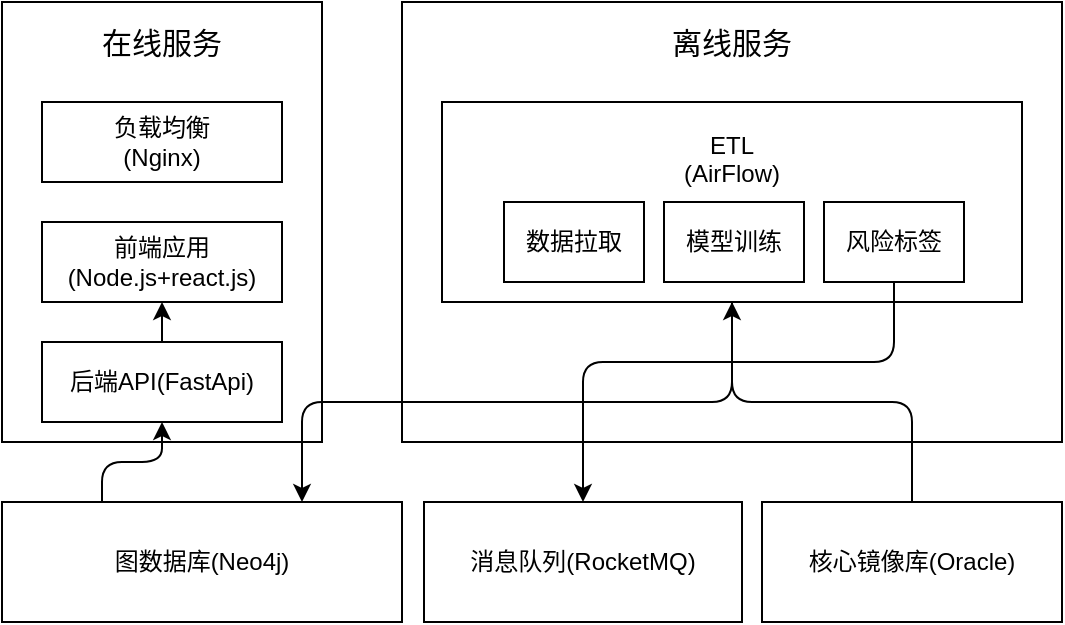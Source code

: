 <mxfile version="15.0.3" type="github" pages="3">
  <diagram id="6RgydICrqF_Up7Ot6GvI" name="技术架构图">
    <mxGraphModel dx="1047" dy="784" grid="1" gridSize="10" guides="1" tooltips="1" connect="1" arrows="1" fold="1" page="1" pageScale="1" pageWidth="850" pageHeight="1100" math="0" shadow="0">
      <root>
        <mxCell id="0" />
        <mxCell id="1" parent="0" />
        <mxCell id="YqAz-h-w6HjdcNSitB7i-6" value="" style="rounded=0;whiteSpace=wrap;html=1;" parent="1" vertex="1">
          <mxGeometry x="130" y="170" width="160" height="220" as="geometry" />
        </mxCell>
        <mxCell id="YqAz-h-w6HjdcNSitB7i-1" value="前端应用(Node.js+react.js)" style="rounded=0;whiteSpace=wrap;html=1;" parent="1" vertex="1">
          <mxGeometry x="150" y="280" width="120" height="40" as="geometry" />
        </mxCell>
        <mxCell id="YqAz-h-w6HjdcNSitB7i-2" value="后端API(FastApi)" style="rounded=0;whiteSpace=wrap;html=1;" parent="1" vertex="1">
          <mxGeometry x="150" y="340" width="120" height="40" as="geometry" />
        </mxCell>
        <mxCell id="YqAz-h-w6HjdcNSitB7i-3" value="" style="endArrow=classic;html=1;entryX=0.5;entryY=1;entryDx=0;entryDy=0;exitX=0.5;exitY=0;exitDx=0;exitDy=0;" parent="1" source="YqAz-h-w6HjdcNSitB7i-2" target="YqAz-h-w6HjdcNSitB7i-1" edge="1">
          <mxGeometry width="50" height="50" relative="1" as="geometry">
            <mxPoint x="400" y="450" as="sourcePoint" />
            <mxPoint x="450" y="400" as="targetPoint" />
          </mxGeometry>
        </mxCell>
        <mxCell id="YqAz-h-w6HjdcNSitB7i-4" value="图数据库(Neo4j)" style="rounded=0;whiteSpace=wrap;html=1;" parent="1" vertex="1">
          <mxGeometry x="130" y="420" width="200" height="60" as="geometry" />
        </mxCell>
        <mxCell id="YqAz-h-w6HjdcNSitB7i-8" value="&lt;font style=&quot;font-size: 15px&quot;&gt;在线服务&lt;/font&gt;" style="text;html=1;strokeColor=none;fillColor=none;align=center;verticalAlign=middle;whiteSpace=wrap;rounded=0;" parent="1" vertex="1">
          <mxGeometry x="170" y="180" width="80" height="20" as="geometry" />
        </mxCell>
        <mxCell id="YqAz-h-w6HjdcNSitB7i-9" value="" style="rounded=0;whiteSpace=wrap;html=1;" parent="1" vertex="1">
          <mxGeometry x="330" y="170" width="330" height="220" as="geometry" />
        </mxCell>
        <mxCell id="YqAz-h-w6HjdcNSitB7i-10" value="ETL&lt;br&gt;(AirFlow)&lt;br&gt;&lt;br&gt;&lt;br&gt;&lt;br&gt;" style="rounded=0;whiteSpace=wrap;html=1;" parent="1" vertex="1">
          <mxGeometry x="350" y="220" width="290" height="100" as="geometry" />
        </mxCell>
        <mxCell id="YqAz-h-w6HjdcNSitB7i-13" value="&lt;font style=&quot;font-size: 15px&quot;&gt;离线服务&lt;/font&gt;" style="text;html=1;strokeColor=none;fillColor=none;align=center;verticalAlign=middle;whiteSpace=wrap;rounded=0;" parent="1" vertex="1">
          <mxGeometry x="455" y="180" width="80" height="20" as="geometry" />
        </mxCell>
        <mxCell id="YqAz-h-w6HjdcNSitB7i-19" value="数据拉取" style="rounded=0;whiteSpace=wrap;html=1;" parent="1" vertex="1">
          <mxGeometry x="381" y="270" width="70" height="40" as="geometry" />
        </mxCell>
        <mxCell id="YqAz-h-w6HjdcNSitB7i-20" value="模型训练" style="rounded=0;whiteSpace=wrap;html=1;" parent="1" vertex="1">
          <mxGeometry x="461" y="270" width="70" height="40" as="geometry" />
        </mxCell>
        <mxCell id="YqAz-h-w6HjdcNSitB7i-21" value="风险标签" style="rounded=0;whiteSpace=wrap;html=1;" parent="1" vertex="1">
          <mxGeometry x="541" y="270" width="70" height="40" as="geometry" />
        </mxCell>
        <mxCell id="YqAz-h-w6HjdcNSitB7i-24" value="" style="edgeStyle=elbowEdgeStyle;elbow=vertical;endArrow=classic;html=1;entryX=0.5;entryY=1;entryDx=0;entryDy=0;exitX=0.25;exitY=0;exitDx=0;exitDy=0;" parent="1" source="YqAz-h-w6HjdcNSitB7i-4" target="YqAz-h-w6HjdcNSitB7i-2" edge="1">
          <mxGeometry width="50" height="50" relative="1" as="geometry">
            <mxPoint x="400" y="400" as="sourcePoint" />
            <mxPoint x="450" y="350" as="targetPoint" />
          </mxGeometry>
        </mxCell>
        <mxCell id="YqAz-h-w6HjdcNSitB7i-25" value="" style="edgeStyle=elbowEdgeStyle;elbow=vertical;endArrow=classic;html=1;exitX=0.5;exitY=1;exitDx=0;exitDy=0;entryX=0.75;entryY=0;entryDx=0;entryDy=0;" parent="1" source="YqAz-h-w6HjdcNSitB7i-10" target="YqAz-h-w6HjdcNSitB7i-4" edge="1">
          <mxGeometry width="50" height="50" relative="1" as="geometry">
            <mxPoint x="255" y="430" as="sourcePoint" />
            <mxPoint x="416" y="430" as="targetPoint" />
          </mxGeometry>
        </mxCell>
        <mxCell id="YqAz-h-w6HjdcNSitB7i-26" value="核心镜像库(Oracle)" style="rounded=0;whiteSpace=wrap;html=1;" parent="1" vertex="1">
          <mxGeometry x="510" y="420" width="150" height="60" as="geometry" />
        </mxCell>
        <mxCell id="YqAz-h-w6HjdcNSitB7i-27" value="" style="edgeStyle=elbowEdgeStyle;elbow=vertical;endArrow=none;html=1;exitX=0.5;exitY=1;exitDx=0;exitDy=0;entryX=0.5;entryY=0;entryDx=0;entryDy=0;startArrow=classic;startFill=1;endFill=0;" parent="1" source="YqAz-h-w6HjdcNSitB7i-10" target="YqAz-h-w6HjdcNSitB7i-26" edge="1">
          <mxGeometry width="50" height="50" relative="1" as="geometry">
            <mxPoint x="505" y="330" as="sourcePoint" />
            <mxPoint x="417.5" y="430" as="targetPoint" />
          </mxGeometry>
        </mxCell>
        <mxCell id="YqAz-h-w6HjdcNSitB7i-28" value="负载均衡&lt;br&gt;(Nginx)" style="rounded=0;whiteSpace=wrap;html=1;" parent="1" vertex="1">
          <mxGeometry x="150" y="220" width="120" height="40" as="geometry" />
        </mxCell>
        <mxCell id="JXodeDlA3tIDT4kJ32HY-1" value="消息队列(RocketMQ)" style="rounded=0;whiteSpace=wrap;html=1;" vertex="1" parent="1">
          <mxGeometry x="341" y="420" width="159" height="60" as="geometry" />
        </mxCell>
        <mxCell id="JXodeDlA3tIDT4kJ32HY-2" value="" style="edgeStyle=elbowEdgeStyle;elbow=vertical;endArrow=classic;html=1;entryX=0.5;entryY=0;entryDx=0;entryDy=0;exitX=0.5;exitY=1;exitDx=0;exitDy=0;" edge="1" parent="1" source="YqAz-h-w6HjdcNSitB7i-21" target="JXodeDlA3tIDT4kJ32HY-1">
          <mxGeometry width="50" height="50" relative="1" as="geometry">
            <mxPoint x="505" y="330" as="sourcePoint" />
            <mxPoint x="290" y="430" as="targetPoint" />
            <Array as="points">
              <mxPoint x="500" y="350" />
            </Array>
          </mxGeometry>
        </mxCell>
      </root>
    </mxGraphModel>
  </diagram>
  <diagram id="1FFrUQSaYlRMK2MxnAn0" name="应用部署拓扑图">
    <mxGraphModel dx="1047" dy="784" grid="1" gridSize="10" guides="1" tooltips="1" connect="1" arrows="1" fold="1" page="1" pageScale="1" pageWidth="850" pageHeight="1100" math="0" shadow="0">
      <root>
        <mxCell id="J6lK3gyfPiSJ5bxAy8dW-0" />
        <mxCell id="J6lK3gyfPiSJ5bxAy8dW-1" parent="J6lK3gyfPiSJ5bxAy8dW-0" />
        <mxCell id="aVLW0IZ21ZddwJ_39W-8-0" value="高可用/负载均衡&lt;br&gt;(Nginx)" style="rounded=0;whiteSpace=wrap;html=1;" parent="J6lK3gyfPiSJ5bxAy8dW-1" vertex="1">
          <mxGeometry x="350" y="150" width="120" height="60" as="geometry" />
        </mxCell>
        <mxCell id="aVLW0IZ21ZddwJ_39W-8-8" value="" style="group" parent="J6lK3gyfPiSJ5bxAy8dW-1" vertex="1" connectable="0">
          <mxGeometry x="150" y="230" width="250" height="250" as="geometry" />
        </mxCell>
        <mxCell id="aVLW0IZ21ZddwJ_39W-8-1" value="" style="rounded=0;whiteSpace=wrap;html=1;" parent="aVLW0IZ21ZddwJ_39W-8-8" vertex="1">
          <mxGeometry width="250" height="250" as="geometry" />
        </mxCell>
        <mxCell id="aVLW0IZ21ZddwJ_39W-8-2" value="风险图谱服务器1" style="text;html=1;strokeColor=none;fillColor=none;align=center;verticalAlign=middle;whiteSpace=wrap;rounded=0;" parent="aVLW0IZ21ZddwJ_39W-8-8" vertex="1">
          <mxGeometry x="78.75" y="220" width="92.5" height="20" as="geometry" />
        </mxCell>
        <mxCell id="aVLW0IZ21ZddwJ_39W-8-3" value="前端(React.js)" style="rounded=0;whiteSpace=wrap;html=1;" parent="aVLW0IZ21ZddwJ_39W-8-8" vertex="1">
          <mxGeometry x="65" y="20" width="120" height="40" as="geometry" />
        </mxCell>
        <mxCell id="aVLW0IZ21ZddwJ_39W-8-4" value="前端服务器(node.js)" style="rounded=0;whiteSpace=wrap;html=1;" parent="aVLW0IZ21ZddwJ_39W-8-8" vertex="1">
          <mxGeometry x="65" y="70" width="120" height="40" as="geometry" />
        </mxCell>
        <mxCell id="aVLW0IZ21ZddwJ_39W-8-5" value="后端API(FastApi)" style="rounded=0;whiteSpace=wrap;html=1;" parent="aVLW0IZ21ZddwJ_39W-8-8" vertex="1">
          <mxGeometry x="65" y="120" width="120" height="40" as="geometry" />
        </mxCell>
        <mxCell id="aVLW0IZ21ZddwJ_39W-8-6" value="图数据库(Neo4j)" style="rounded=0;whiteSpace=wrap;html=1;" parent="aVLW0IZ21ZddwJ_39W-8-8" vertex="1">
          <mxGeometry x="65" y="170" width="120" height="40" as="geometry" />
        </mxCell>
        <mxCell id="aVLW0IZ21ZddwJ_39W-8-9" value="" style="group" parent="J6lK3gyfPiSJ5bxAy8dW-1" vertex="1" connectable="0">
          <mxGeometry x="425" y="230" width="315" height="250" as="geometry" />
        </mxCell>
        <mxCell id="aVLW0IZ21ZddwJ_39W-8-10" value="" style="rounded=0;whiteSpace=wrap;html=1;" parent="aVLW0IZ21ZddwJ_39W-8-9" vertex="1">
          <mxGeometry width="250" height="250" as="geometry" />
        </mxCell>
        <mxCell id="aVLW0IZ21ZddwJ_39W-8-11" value="风险图谱服务器2" style="text;html=1;strokeColor=none;fillColor=none;align=center;verticalAlign=middle;whiteSpace=wrap;rounded=0;" parent="aVLW0IZ21ZddwJ_39W-8-9" vertex="1">
          <mxGeometry x="78.75" y="220" width="92.5" height="20" as="geometry" />
        </mxCell>
        <mxCell id="aVLW0IZ21ZddwJ_39W-8-12" value="前端(React.js)" style="rounded=0;whiteSpace=wrap;html=1;" parent="aVLW0IZ21ZddwJ_39W-8-9" vertex="1">
          <mxGeometry x="65" y="20" width="120" height="40" as="geometry" />
        </mxCell>
        <mxCell id="aVLW0IZ21ZddwJ_39W-8-13" value="前端服务器(node.js)" style="rounded=0;whiteSpace=wrap;html=1;" parent="aVLW0IZ21ZddwJ_39W-8-9" vertex="1">
          <mxGeometry x="65" y="70" width="120" height="40" as="geometry" />
        </mxCell>
        <mxCell id="aVLW0IZ21ZddwJ_39W-8-14" value="后端API(FastApi)" style="rounded=0;whiteSpace=wrap;html=1;" parent="aVLW0IZ21ZddwJ_39W-8-9" vertex="1">
          <mxGeometry x="65" y="120" width="120" height="40" as="geometry" />
        </mxCell>
        <mxCell id="aVLW0IZ21ZddwJ_39W-8-15" value="图数据库(Neo4j)" style="rounded=0;whiteSpace=wrap;html=1;" parent="aVLW0IZ21ZddwJ_39W-8-9" vertex="1">
          <mxGeometry x="65" y="170" width="120" height="40" as="geometry" />
        </mxCell>
        <mxCell id="aVLW0IZ21ZddwJ_39W-8-16" value="核心镜像&lt;br&gt;(Oracle)" style="rounded=0;whiteSpace=wrap;html=1;" parent="aVLW0IZ21ZddwJ_39W-8-9" vertex="1">
          <mxGeometry x="189" y="182" width="55" height="60" as="geometry" />
        </mxCell>
        <mxCell id="8Hg2ruLWPWHMfm1rcw9i-4" value="" style="group" parent="J6lK3gyfPiSJ5bxAy8dW-1" vertex="1" connectable="0">
          <mxGeometry x="150" y="500" width="530" height="170" as="geometry" />
        </mxCell>
        <mxCell id="aVLW0IZ21ZddwJ_39W-8-17" value="" style="rounded=0;whiteSpace=wrap;html=1;" parent="8Hg2ruLWPWHMfm1rcw9i-4" vertex="1">
          <mxGeometry width="530" height="170" as="geometry" />
        </mxCell>
        <mxCell id="aVLW0IZ21ZddwJ_39W-8-18" value="模型训练服务器" style="text;html=1;strokeColor=none;fillColor=none;align=center;verticalAlign=middle;whiteSpace=wrap;rounded=0;" parent="8Hg2ruLWPWHMfm1rcw9i-4" vertex="1">
          <mxGeometry x="217.5" y="140" width="95" height="20" as="geometry" />
        </mxCell>
        <mxCell id="aVLW0IZ21ZddwJ_39W-8-26" value="系统监控组件" style="rounded=0;whiteSpace=wrap;html=1;" parent="8Hg2ruLWPWHMfm1rcw9i-4" vertex="1">
          <mxGeometry x="47.5" y="100" width="100" height="30" as="geometry" />
        </mxCell>
        <mxCell id="aVLW0IZ21ZddwJ_39W-8-27" value="模型迭代性能监控组件" style="rounded=0;whiteSpace=wrap;html=1;" parent="8Hg2ruLWPWHMfm1rcw9i-4" vertex="1">
          <mxGeometry x="357.5" y="100" width="125" height="30" as="geometry" />
        </mxCell>
        <mxCell id="aVLW0IZ21ZddwJ_39W-8-28" value="核心镜像&lt;br&gt;(Oracle)" style="rounded=0;whiteSpace=wrap;html=1;" parent="8Hg2ruLWPWHMfm1rcw9i-4" vertex="1">
          <mxGeometry x="47.5" y="20" width="55" height="60" as="geometry" />
        </mxCell>
        <mxCell id="aVLW0IZ21ZddwJ_39W-8-29" value="&lt;br&gt;&lt;br&gt;&lt;br&gt;Airflow" style="rounded=0;whiteSpace=wrap;html=1;" parent="8Hg2ruLWPWHMfm1rcw9i-4" vertex="1">
          <mxGeometry x="130" y="20" width="350" height="60" as="geometry" />
        </mxCell>
        <mxCell id="8Hg2ruLWPWHMfm1rcw9i-0" value="数据拉取" style="rounded=0;whiteSpace=wrap;html=1;" parent="8Hg2ruLWPWHMfm1rcw9i-4" vertex="1">
          <mxGeometry x="147" y="30" width="80" height="30" as="geometry" />
        </mxCell>
        <mxCell id="8Hg2ruLWPWHMfm1rcw9i-1" value="模型训练" style="rounded=0;whiteSpace=wrap;html=1;" parent="8Hg2ruLWPWHMfm1rcw9i-4" vertex="1">
          <mxGeometry x="250" y="30" width="100" height="30" as="geometry" />
        </mxCell>
        <mxCell id="8Hg2ruLWPWHMfm1rcw9i-2" value="风险标签" style="rounded=0;whiteSpace=wrap;html=1;" parent="8Hg2ruLWPWHMfm1rcw9i-4" vertex="1">
          <mxGeometry x="370" y="30" width="97.5" height="30" as="geometry" />
        </mxCell>
      </root>
    </mxGraphModel>
  </diagram>
  <diagram id="UL5NDFYmmdDWCWEXs-V5" name="数据流向图">
    <mxGraphModel dx="1047" dy="784" grid="1" gridSize="10" guides="1" tooltips="1" connect="1" arrows="1" fold="1" page="1" pageScale="1" pageWidth="850" pageHeight="1100" math="0" shadow="0">
      <root>
        <mxCell id="qpv_vnCNV6HC7hxUtdJv-0" />
        <mxCell id="qpv_vnCNV6HC7hxUtdJv-1" parent="qpv_vnCNV6HC7hxUtdJv-0" />
        <mxCell id="jTl3cZE2TD3DU1JpzOqJ-14" value="核心镜像库(Oracle)" style="rounded=0;whiteSpace=wrap;html=1;" parent="qpv_vnCNV6HC7hxUtdJv-1" vertex="1">
          <mxGeometry x="60" y="520" width="130" height="60" as="geometry" />
        </mxCell>
        <mxCell id="jTl3cZE2TD3DU1JpzOqJ-17" value="ETL&lt;br&gt;(AirFlow)&lt;br&gt;&lt;br&gt;&lt;br&gt;&lt;br&gt;&lt;br&gt;&lt;br&gt;&lt;br&gt;&lt;br&gt;&lt;br&gt;&lt;br&gt;&lt;br&gt;&lt;br&gt;&lt;br&gt;&lt;br&gt;&lt;br&gt;&lt;br&gt;&lt;br&gt;&lt;br&gt;&lt;br&gt;&lt;br&gt;" style="rounded=0;whiteSpace=wrap;html=1;" parent="qpv_vnCNV6HC7hxUtdJv-1" vertex="1">
          <mxGeometry x="230" y="420" width="130" height="320" as="geometry" />
        </mxCell>
        <mxCell id="jTl3cZE2TD3DU1JpzOqJ-18" value="数据拉取" style="rounded=0;whiteSpace=wrap;html=1;" parent="qpv_vnCNV6HC7hxUtdJv-1" vertex="1">
          <mxGeometry x="261" y="470" width="70" height="40" as="geometry" />
        </mxCell>
        <mxCell id="jTl3cZE2TD3DU1JpzOqJ-19" value="模型训练" style="rounded=0;whiteSpace=wrap;html=1;" parent="qpv_vnCNV6HC7hxUtdJv-1" vertex="1">
          <mxGeometry x="261" y="530" width="70" height="40" as="geometry" />
        </mxCell>
        <mxCell id="jTl3cZE2TD3DU1JpzOqJ-20" value="风险标签" style="rounded=0;whiteSpace=wrap;html=1;" parent="qpv_vnCNV6HC7hxUtdJv-1" vertex="1">
          <mxGeometry x="261" y="600" width="70" height="40" as="geometry" />
        </mxCell>
        <mxCell id="jTl3cZE2TD3DU1JpzOqJ-21" value="" style="edgeStyle=elbowEdgeStyle;elbow=horizontal;endArrow=classic;html=1;exitX=1;exitY=0.5;exitDx=0;exitDy=0;entryX=0;entryY=0.5;entryDx=0;entryDy=0;" parent="qpv_vnCNV6HC7hxUtdJv-1" source="jTl3cZE2TD3DU1JpzOqJ-14" target="jTl3cZE2TD3DU1JpzOqJ-18" edge="1">
          <mxGeometry width="50" height="50" relative="1" as="geometry">
            <mxPoint x="400" y="500" as="sourcePoint" />
            <mxPoint x="450" y="450" as="targetPoint" />
          </mxGeometry>
        </mxCell>
        <mxCell id="jTl3cZE2TD3DU1JpzOqJ-22" value="图数据库(Neo4j)" style="rounded=0;whiteSpace=wrap;html=1;" parent="qpv_vnCNV6HC7hxUtdJv-1" vertex="1">
          <mxGeometry x="405" y="520" width="130" height="60" as="geometry" />
        </mxCell>
        <mxCell id="jTl3cZE2TD3DU1JpzOqJ-24" value="" style="edgeStyle=elbowEdgeStyle;elbow=vertical;endArrow=classic;html=1;entryX=0.5;entryY=0;entryDx=0;entryDy=0;exitX=1;exitY=0.5;exitDx=0;exitDy=0;" parent="qpv_vnCNV6HC7hxUtdJv-1" source="jTl3cZE2TD3DU1JpzOqJ-18" target="jTl3cZE2TD3DU1JpzOqJ-22" edge="1">
          <mxGeometry width="50" height="50" relative="1" as="geometry">
            <mxPoint x="400" y="500" as="sourcePoint" />
            <mxPoint x="450" y="450" as="targetPoint" />
            <Array as="points">
              <mxPoint x="400" y="490" />
            </Array>
          </mxGeometry>
        </mxCell>
        <mxCell id="jTl3cZE2TD3DU1JpzOqJ-25" value="" style="endArrow=classic;html=1;entryX=1;entryY=0.5;entryDx=0;entryDy=0;exitX=0;exitY=0.5;exitDx=0;exitDy=0;" parent="qpv_vnCNV6HC7hxUtdJv-1" source="jTl3cZE2TD3DU1JpzOqJ-22" target="jTl3cZE2TD3DU1JpzOqJ-19" edge="1">
          <mxGeometry width="50" height="50" relative="1" as="geometry">
            <mxPoint x="400" y="500" as="sourcePoint" />
            <mxPoint x="450" y="450" as="targetPoint" />
          </mxGeometry>
        </mxCell>
        <mxCell id="jTl3cZE2TD3DU1JpzOqJ-26" value="" style="endArrow=classic;html=1;exitX=0.5;exitY=1;exitDx=0;exitDy=0;entryX=0.5;entryY=0;entryDx=0;entryDy=0;" parent="qpv_vnCNV6HC7hxUtdJv-1" source="jTl3cZE2TD3DU1JpzOqJ-19" target="jTl3cZE2TD3DU1JpzOqJ-20" edge="1">
          <mxGeometry width="50" height="50" relative="1" as="geometry">
            <mxPoint x="400" y="500" as="sourcePoint" />
            <mxPoint x="450" y="450" as="targetPoint" />
          </mxGeometry>
        </mxCell>
        <mxCell id="jTl3cZE2TD3DU1JpzOqJ-27" value="" style="edgeStyle=elbowEdgeStyle;elbow=vertical;endArrow=classic;html=1;entryX=1;entryY=0.5;entryDx=0;entryDy=0;exitX=0.5;exitY=1;exitDx=0;exitDy=0;" parent="qpv_vnCNV6HC7hxUtdJv-1" source="jTl3cZE2TD3DU1JpzOqJ-22" target="jTl3cZE2TD3DU1JpzOqJ-20" edge="1">
          <mxGeometry width="50" height="50" relative="1" as="geometry">
            <mxPoint x="341" y="500" as="sourcePoint" />
            <mxPoint x="480" y="530" as="targetPoint" />
            <Array as="points">
              <mxPoint x="390" y="620" />
            </Array>
          </mxGeometry>
        </mxCell>
        <mxCell id="jTl3cZE2TD3DU1JpzOqJ-28" value="" style="edgeStyle=elbowEdgeStyle;elbow=vertical;endArrow=classic;html=1;exitX=0.5;exitY=1;exitDx=0;exitDy=0;entryX=0.75;entryY=1;entryDx=0;entryDy=0;" parent="qpv_vnCNV6HC7hxUtdJv-1" source="jTl3cZE2TD3DU1JpzOqJ-20" target="jTl3cZE2TD3DU1JpzOqJ-22" edge="1">
          <mxGeometry width="50" height="50" relative="1" as="geometry">
            <mxPoint x="400" y="500" as="sourcePoint" />
            <mxPoint x="450" y="450" as="targetPoint" />
            <Array as="points">
              <mxPoint x="400" y="670" />
            </Array>
          </mxGeometry>
        </mxCell>
        <mxCell id="jTl3cZE2TD3DU1JpzOqJ-29" value="后端API" style="rounded=0;whiteSpace=wrap;html=1;" parent="qpv_vnCNV6HC7hxUtdJv-1" vertex="1">
          <mxGeometry x="580" y="530" width="70" height="40" as="geometry" />
        </mxCell>
        <mxCell id="jTl3cZE2TD3DU1JpzOqJ-30" value="" style="endArrow=classic;html=1;entryX=0;entryY=0.5;entryDx=0;entryDy=0;exitX=1;exitY=0.5;exitDx=0;exitDy=0;" parent="qpv_vnCNV6HC7hxUtdJv-1" source="jTl3cZE2TD3DU1JpzOqJ-22" target="jTl3cZE2TD3DU1JpzOqJ-29" edge="1">
          <mxGeometry width="50" height="50" relative="1" as="geometry">
            <mxPoint x="400" y="500" as="sourcePoint" />
            <mxPoint x="450" y="450" as="targetPoint" />
          </mxGeometry>
        </mxCell>
        <mxCell id="jTl3cZE2TD3DU1JpzOqJ-31" value="前端应用" style="rounded=0;whiteSpace=wrap;html=1;" parent="qpv_vnCNV6HC7hxUtdJv-1" vertex="1">
          <mxGeometry x="700" y="530" width="70" height="40" as="geometry" />
        </mxCell>
        <mxCell id="jTl3cZE2TD3DU1JpzOqJ-32" value="" style="endArrow=classic;html=1;entryX=0;entryY=0.5;entryDx=0;entryDy=0;exitX=1;exitY=0.5;exitDx=0;exitDy=0;" parent="qpv_vnCNV6HC7hxUtdJv-1" source="jTl3cZE2TD3DU1JpzOqJ-29" target="jTl3cZE2TD3DU1JpzOqJ-31" edge="1">
          <mxGeometry width="50" height="50" relative="1" as="geometry">
            <mxPoint x="545" y="560" as="sourcePoint" />
            <mxPoint x="590" y="560" as="targetPoint" />
          </mxGeometry>
        </mxCell>
        <mxCell id="L_NKYumM_2svmyNH48ys-0" value="消息队列(RocketMQ)" style="rounded=0;whiteSpace=wrap;html=1;" vertex="1" parent="qpv_vnCNV6HC7hxUtdJv-1">
          <mxGeometry x="405" y="680" width="130" height="60" as="geometry" />
        </mxCell>
        <mxCell id="L_NKYumM_2svmyNH48ys-2" value="" style="edgeStyle=segmentEdgeStyle;endArrow=classic;html=1;entryX=0;entryY=0.5;entryDx=0;entryDy=0;exitX=0.5;exitY=1;exitDx=0;exitDy=0;" edge="1" parent="qpv_vnCNV6HC7hxUtdJv-1" source="jTl3cZE2TD3DU1JpzOqJ-20" target="L_NKYumM_2svmyNH48ys-0">
          <mxGeometry width="50" height="50" relative="1" as="geometry">
            <mxPoint x="300" y="770" as="sourcePoint" />
            <mxPoint x="350" y="720" as="targetPoint" />
            <Array as="points">
              <mxPoint x="296" y="710" />
            </Array>
          </mxGeometry>
        </mxCell>
      </root>
    </mxGraphModel>
  </diagram>
</mxfile>
